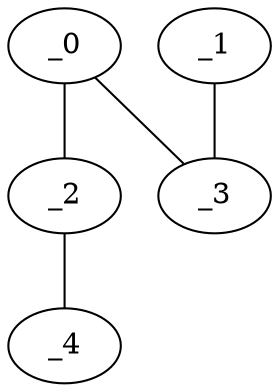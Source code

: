 graph XP1_0015 {
	_0	 [x="2.37995",
		y="3.05998"];
	_2	 [x="0.51",
		y="0.49"];
	_0 -- _2;
	_3	 [x="2.51074",
		y="0.912247"];
	_0 -- _3;
	_1	 [x="0.916278",
		y="3.49744"];
	_1 -- _3;
	_4	 [x="1.09895",
		y="0.18592"];
	_2 -- _4;
}
